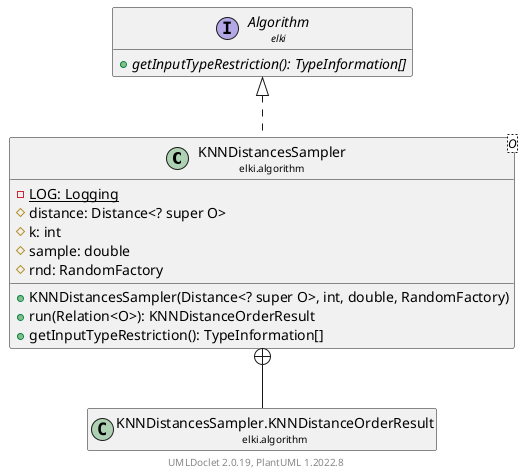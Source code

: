 @startuml
    remove .*\.(Instance|Par|Parameterizer|Factory)$
    set namespaceSeparator none
    hide empty fields
    hide empty methods

    class "<size:14>KNNDistancesSampler\n<size:10>elki.algorithm" as elki.algorithm.KNNDistancesSampler<O> [[KNNDistancesSampler.html]] {
        {static} -LOG: Logging
        #distance: Distance<? super O>
        #k: int
        #sample: double
        #rnd: RandomFactory
        +KNNDistancesSampler(Distance<? super O>, int, double, RandomFactory)
        +run(Relation<O>): KNNDistanceOrderResult
        +getInputTypeRestriction(): TypeInformation[]
    }

    interface "<size:14>Algorithm\n<size:10>elki" as elki.Algorithm [[../Algorithm.html]] {
        {abstract} +getInputTypeRestriction(): TypeInformation[]
    }
    class "<size:14>KNNDistancesSampler.KNNDistanceOrderResult\n<size:10>elki.algorithm" as elki.algorithm.KNNDistancesSampler.KNNDistanceOrderResult [[KNNDistancesSampler.KNNDistanceOrderResult.html]]
    class "<size:14>KNNDistancesSampler.Par\n<size:10>elki.algorithm" as elki.algorithm.KNNDistancesSampler.Par<O> [[KNNDistancesSampler.Par.html]]

    elki.Algorithm <|.. elki.algorithm.KNNDistancesSampler
    elki.algorithm.KNNDistancesSampler +-- elki.algorithm.KNNDistancesSampler.KNNDistanceOrderResult
    elki.algorithm.KNNDistancesSampler +-- elki.algorithm.KNNDistancesSampler.Par

    center footer UMLDoclet 2.0.19, PlantUML 1.2022.8
@enduml
